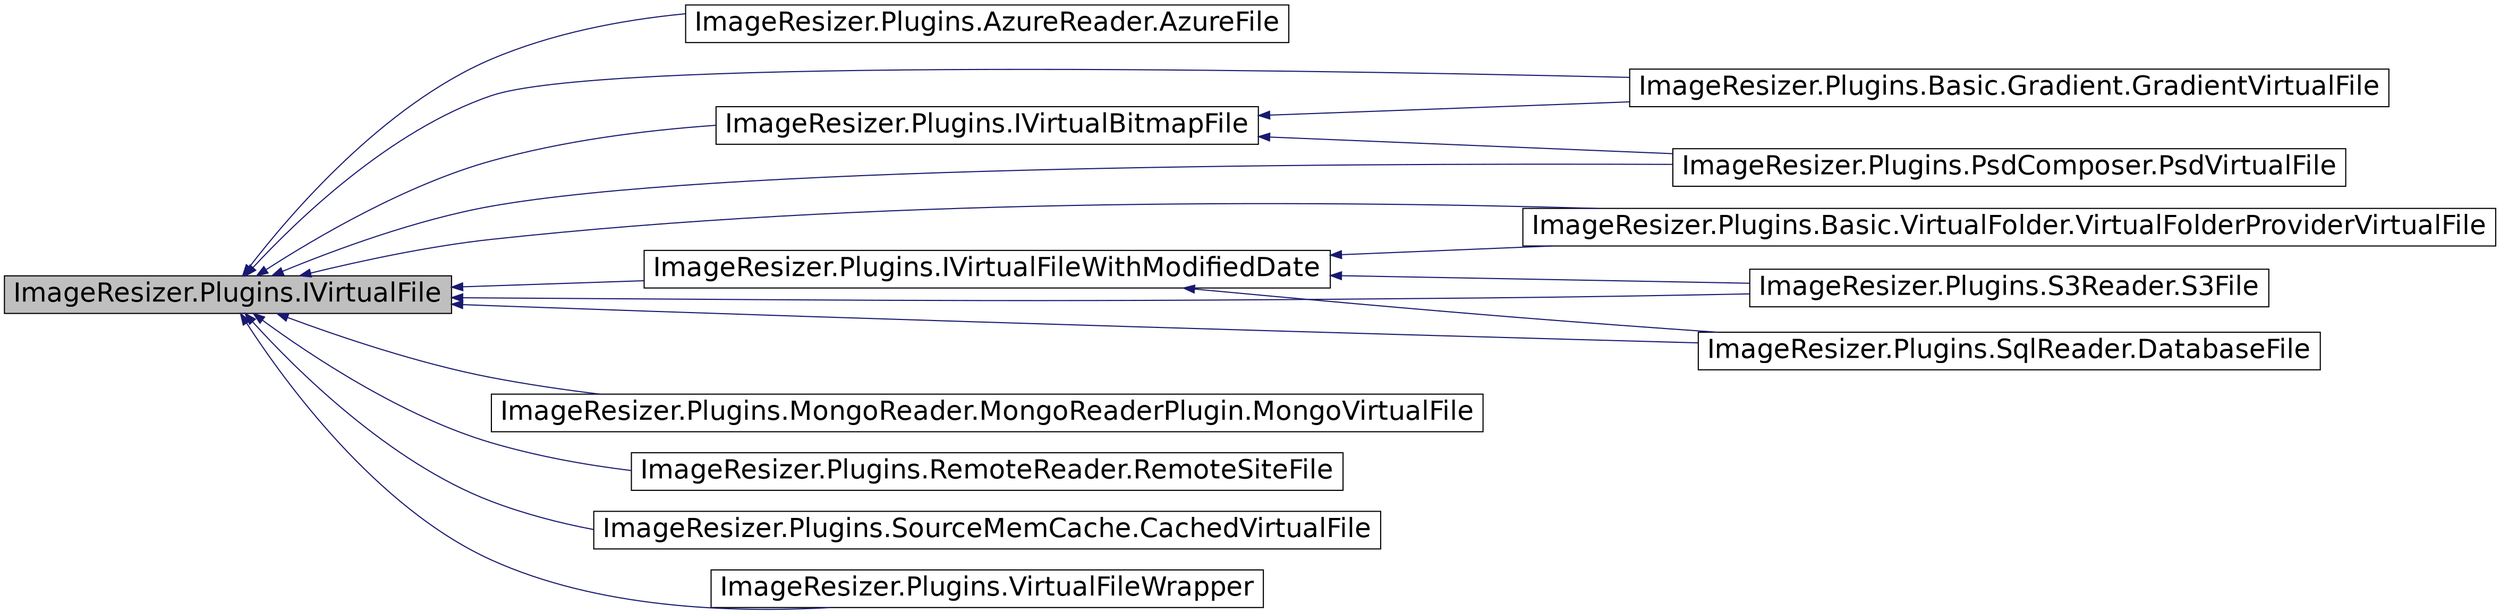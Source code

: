 digraph G
{
  edge [fontname="Helvetica",fontsize="24",labelfontname="Helvetica",labelfontsize="24"];
  node [fontname="Helvetica",fontsize="24",shape=record];
  rankdir="LR";
  Node1 [label="ImageResizer.Plugins.IVirtualFile",height=0.2,width=0.4,color="black", fillcolor="grey75", style="filled" fontcolor="black"];
  Node1 -> Node2 [dir="back",color="midnightblue",fontsize="24",style="solid",fontname="Helvetica"];
  Node2 [label="ImageResizer.Plugins.AzureReader.AzureFile",height=0.2,width=0.4,color="black", fillcolor="white", style="filled",URL="$class_image_resizer_1_1_plugins_1_1_azure_reader_1_1_azure_file.html"];
  Node1 -> Node3 [dir="back",color="midnightblue",fontsize="24",style="solid",fontname="Helvetica"];
  Node3 [label="ImageResizer.Plugins.Basic.Gradient.GradientVirtualFile",height=0.2,width=0.4,color="black", fillcolor="white", style="filled",URL="$class_image_resizer_1_1_plugins_1_1_basic_1_1_gradient_1_1_gradient_virtual_file.html"];
  Node1 -> Node4 [dir="back",color="midnightblue",fontsize="24",style="solid",fontname="Helvetica"];
  Node4 [label="ImageResizer.Plugins.Basic.VirtualFolder.VirtualFolderProviderVirtualFile",height=0.2,width=0.4,color="black", fillcolor="white", style="filled",URL="$class_image_resizer_1_1_plugins_1_1_basic_1_1_virtual_folder_1_1_virtual_folder_provider_virtual_file.html"];
  Node1 -> Node5 [dir="back",color="midnightblue",fontsize="24",style="solid",fontname="Helvetica"];
  Node5 [label="ImageResizer.Plugins.IVirtualBitmapFile",height=0.2,width=0.4,color="black", fillcolor="white", style="filled",URL="$interface_image_resizer_1_1_plugins_1_1_i_virtual_bitmap_file.html",tooltip="For virtual files who want to provide their data in Bitmap form (like a PSD reader or gradient genera..."];
  Node5 -> Node3 [dir="back",color="midnightblue",fontsize="24",style="solid",fontname="Helvetica"];
  Node5 -> Node6 [dir="back",color="midnightblue",fontsize="24",style="solid",fontname="Helvetica"];
  Node6 [label="ImageResizer.Plugins.PsdComposer.PsdVirtualFile",height=0.2,width=0.4,color="black", fillcolor="white", style="filled",URL="$class_image_resizer_1_1_plugins_1_1_psd_composer_1_1_psd_virtual_file.html"];
  Node1 -> Node7 [dir="back",color="midnightblue",fontsize="24",style="solid",fontname="Helvetica"];
  Node7 [label="ImageResizer.Plugins.IVirtualFileWithModifiedDate",height=0.2,width=0.4,color="black", fillcolor="white", style="filled",URL="$interface_image_resizer_1_1_plugins_1_1_i_virtual_file_with_modified_date.html",tooltip="Always implement this if possible. Allows caching systems to detect changes to source files and inval..."];
  Node7 -> Node4 [dir="back",color="midnightblue",fontsize="24",style="solid",fontname="Helvetica"];
  Node7 -> Node8 [dir="back",color="midnightblue",fontsize="24",style="solid",fontname="Helvetica"];
  Node8 [label="ImageResizer.Plugins.S3Reader.S3File",height=0.2,width=0.4,color="black", fillcolor="white", style="filled",URL="$class_image_resizer_1_1_plugins_1_1_s3_reader_1_1_s3_file.html"];
  Node7 -> Node9 [dir="back",color="midnightblue",fontsize="24",style="solid",fontname="Helvetica"];
  Node9 [label="ImageResizer.Plugins.SqlReader.DatabaseFile",height=0.2,width=0.4,color="black", fillcolor="white", style="filled",URL="$class_image_resizer_1_1_plugins_1_1_sql_reader_1_1_database_file.html",tooltip="Represents a blob stored in the database. Provides methods for verifying existence, opening a stream, and checking the modified date. Modified date and existence values are cached after the first query."];
  Node1 -> Node10 [dir="back",color="midnightblue",fontsize="24",style="solid",fontname="Helvetica"];
  Node10 [label="ImageResizer.Plugins.MongoReader.MongoReaderPlugin.MongoVirtualFile",height=0.2,width=0.4,color="black", fillcolor="white", style="filled",URL="$class_image_resizer_1_1_plugins_1_1_mongo_reader_1_1_mongo_reader_plugin_1_1_mongo_virtual_file.html"];
  Node1 -> Node6 [dir="back",color="midnightblue",fontsize="24",style="solid",fontname="Helvetica"];
  Node1 -> Node11 [dir="back",color="midnightblue",fontsize="24",style="solid",fontname="Helvetica"];
  Node11 [label="ImageResizer.Plugins.RemoteReader.RemoteSiteFile",height=0.2,width=0.4,color="black", fillcolor="white", style="filled",URL="$class_image_resizer_1_1_plugins_1_1_remote_reader_1_1_remote_site_file.html"];
  Node1 -> Node8 [dir="back",color="midnightblue",fontsize="24",style="solid",fontname="Helvetica"];
  Node1 -> Node12 [dir="back",color="midnightblue",fontsize="24",style="solid",fontname="Helvetica"];
  Node12 [label="ImageResizer.Plugins.SourceMemCache.CachedVirtualFile",height=0.2,width=0.4,color="black", fillcolor="white", style="filled",URL="$class_image_resizer_1_1_plugins_1_1_source_mem_cache_1_1_cached_virtual_file.html"];
  Node1 -> Node9 [dir="back",color="midnightblue",fontsize="24",style="solid",fontname="Helvetica"];
  Node1 -> Node13 [dir="back",color="midnightblue",fontsize="24",style="solid",fontname="Helvetica"];
  Node13 [label="ImageResizer.Plugins.VirtualFileWrapper",height=0.2,width=0.4,color="black", fillcolor="white", style="filled",URL="$class_image_resizer_1_1_plugins_1_1_virtual_file_wrapper.html",tooltip="Wraps a standard ASP.NET VirtualFile instance in an IVirtualFile-compatible wrapper."];
}
